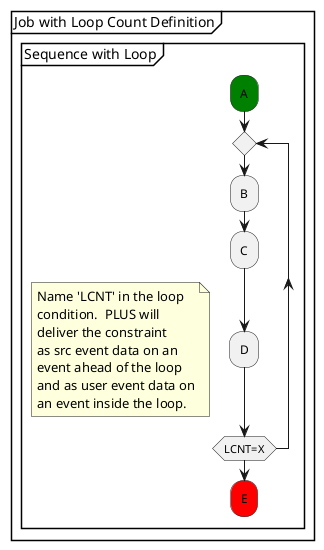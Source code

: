/'

  Tutorial - Constrained Loop

'/

@startuml
partition "Job with Loop Count Definition" {
  group "Sequence with Loop"
    #green:A;
    repeat
      :B;
      :C;
      :D;
    repeat while (LCNT=X)
    floating note
      Name 'LCNT' in the loop
      condition.  PLUS will
      deliver the constraint
      as src event data on an
      event ahead of the loop
      and as user event data on
      an event inside the loop.
    end note
    #red:E;
end group
}
@enduml
